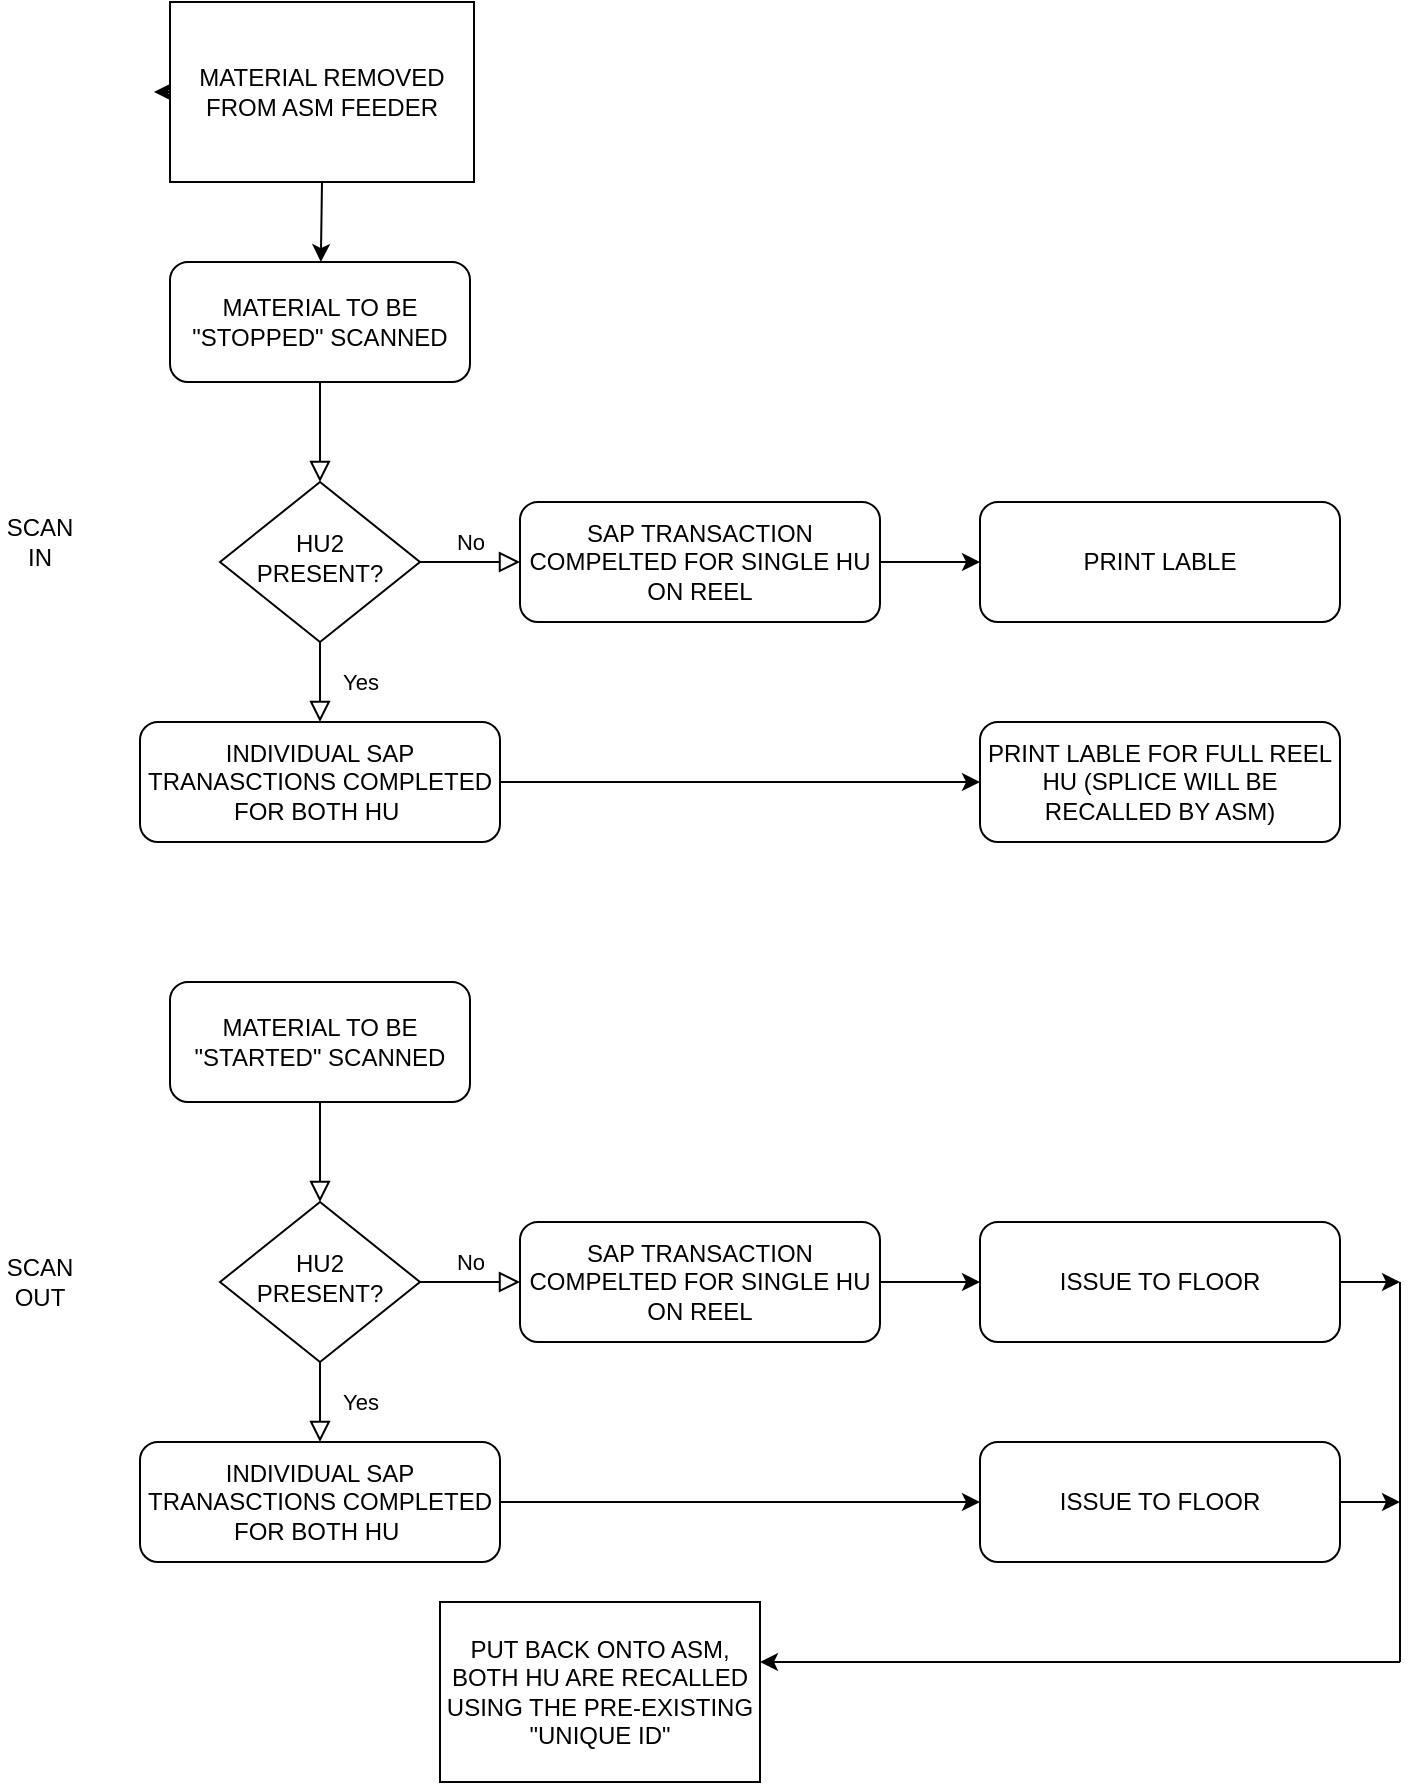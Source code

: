 <mxfile version="14.4.2" type="github">
  <diagram id="C5RBs43oDa-KdzZeNtuy" name="Page-1">
    <mxGraphModel dx="1038" dy="548" grid="1" gridSize="10" guides="1" tooltips="1" connect="1" arrows="1" fold="1" page="1" pageScale="1" pageWidth="827" pageHeight="1169" math="0" shadow="0">
      <root>
        <mxCell id="WIyWlLk6GJQsqaUBKTNV-0" />
        <mxCell id="WIyWlLk6GJQsqaUBKTNV-1" parent="WIyWlLk6GJQsqaUBKTNV-0" />
        <mxCell id="WIyWlLk6GJQsqaUBKTNV-2" value="" style="rounded=0;html=1;jettySize=auto;orthogonalLoop=1;fontSize=11;endArrow=block;endFill=0;endSize=8;strokeWidth=1;shadow=0;labelBackgroundColor=none;edgeStyle=orthogonalEdgeStyle;" parent="WIyWlLk6GJQsqaUBKTNV-1" source="WIyWlLk6GJQsqaUBKTNV-3" target="WIyWlLk6GJQsqaUBKTNV-6" edge="1">
          <mxGeometry relative="1" as="geometry" />
        </mxCell>
        <mxCell id="WIyWlLk6GJQsqaUBKTNV-3" value="MATERIAL TO BE &quot;STOPPED&quot; SCANNED" style="rounded=1;whiteSpace=wrap;html=1;fontSize=12;glass=0;strokeWidth=1;shadow=0;" parent="WIyWlLk6GJQsqaUBKTNV-1" vertex="1">
          <mxGeometry x="148" y="190" width="150" height="60" as="geometry" />
        </mxCell>
        <mxCell id="WIyWlLk6GJQsqaUBKTNV-4" value="Yes" style="rounded=0;html=1;jettySize=auto;orthogonalLoop=1;fontSize=11;endArrow=block;endFill=0;endSize=8;strokeWidth=1;shadow=0;labelBackgroundColor=none;edgeStyle=orthogonalEdgeStyle;" parent="WIyWlLk6GJQsqaUBKTNV-1" source="WIyWlLk6GJQsqaUBKTNV-6" edge="1">
          <mxGeometry y="20" relative="1" as="geometry">
            <mxPoint as="offset" />
            <mxPoint x="223" y="420" as="targetPoint" />
          </mxGeometry>
        </mxCell>
        <mxCell id="WIyWlLk6GJQsqaUBKTNV-5" value="No" style="edgeStyle=orthogonalEdgeStyle;rounded=0;html=1;jettySize=auto;orthogonalLoop=1;fontSize=11;endArrow=block;endFill=0;endSize=8;strokeWidth=1;shadow=0;labelBackgroundColor=none;" parent="WIyWlLk6GJQsqaUBKTNV-1" source="WIyWlLk6GJQsqaUBKTNV-6" target="WIyWlLk6GJQsqaUBKTNV-7" edge="1">
          <mxGeometry y="10" relative="1" as="geometry">
            <mxPoint as="offset" />
          </mxGeometry>
        </mxCell>
        <mxCell id="WIyWlLk6GJQsqaUBKTNV-6" value="HU2 PRESENT?" style="rhombus;whiteSpace=wrap;html=1;shadow=0;fontFamily=Helvetica;fontSize=12;align=center;strokeWidth=1;spacing=6;spacingTop=-4;" parent="WIyWlLk6GJQsqaUBKTNV-1" vertex="1">
          <mxGeometry x="173" y="300" width="100" height="80" as="geometry" />
        </mxCell>
        <mxCell id="WIyWlLk6GJQsqaUBKTNV-7" value="SAP TRANSACTION COMPELTED FOR SINGLE HU ON REEL" style="rounded=1;whiteSpace=wrap;html=1;fontSize=12;glass=0;strokeWidth=1;shadow=0;" parent="WIyWlLk6GJQsqaUBKTNV-1" vertex="1">
          <mxGeometry x="323" y="310" width="180" height="60" as="geometry" />
        </mxCell>
        <mxCell id="WIyWlLk6GJQsqaUBKTNV-12" value="INDIVIDUAL SAP TRANASCTIONS COMPLETED FOR BOTH HU&amp;nbsp;" style="rounded=1;whiteSpace=wrap;html=1;fontSize=12;glass=0;strokeWidth=1;shadow=0;" parent="WIyWlLk6GJQsqaUBKTNV-1" vertex="1">
          <mxGeometry x="133" y="420" width="180" height="60" as="geometry" />
        </mxCell>
        <mxCell id="18ilJ8a1d8NdQvmp0lxt-0" value="PRINT LABLE" style="rounded=1;whiteSpace=wrap;html=1;fontSize=12;glass=0;strokeWidth=1;shadow=0;" vertex="1" parent="WIyWlLk6GJQsqaUBKTNV-1">
          <mxGeometry x="553" y="310" width="180" height="60" as="geometry" />
        </mxCell>
        <mxCell id="18ilJ8a1d8NdQvmp0lxt-2" value="" style="endArrow=classic;html=1;entryX=0;entryY=0.5;entryDx=0;entryDy=0;exitX=1;exitY=0.5;exitDx=0;exitDy=0;" edge="1" parent="WIyWlLk6GJQsqaUBKTNV-1" source="WIyWlLk6GJQsqaUBKTNV-7" target="18ilJ8a1d8NdQvmp0lxt-0">
          <mxGeometry width="50" height="50" relative="1" as="geometry">
            <mxPoint x="363" y="370" as="sourcePoint" />
            <mxPoint x="413" y="320" as="targetPoint" />
          </mxGeometry>
        </mxCell>
        <mxCell id="18ilJ8a1d8NdQvmp0lxt-3" value="PRINT LABLE FOR FULL REEL HU (SPLICE WILL BE RECALLED BY ASM)" style="rounded=1;whiteSpace=wrap;html=1;fontSize=12;glass=0;strokeWidth=1;shadow=0;" vertex="1" parent="WIyWlLk6GJQsqaUBKTNV-1">
          <mxGeometry x="553" y="420" width="180" height="60" as="geometry" />
        </mxCell>
        <mxCell id="18ilJ8a1d8NdQvmp0lxt-4" value="" style="endArrow=classic;html=1;exitX=1;exitY=0.5;exitDx=0;exitDy=0;entryX=0;entryY=0.5;entryDx=0;entryDy=0;" edge="1" parent="WIyWlLk6GJQsqaUBKTNV-1" source="WIyWlLk6GJQsqaUBKTNV-12" target="18ilJ8a1d8NdQvmp0lxt-3">
          <mxGeometry width="50" height="50" relative="1" as="geometry">
            <mxPoint x="363" y="370" as="sourcePoint" />
            <mxPoint x="413" y="320" as="targetPoint" />
          </mxGeometry>
        </mxCell>
        <mxCell id="18ilJ8a1d8NdQvmp0lxt-5" value="SCAN IN" style="text;html=1;strokeColor=none;fillColor=none;align=center;verticalAlign=middle;whiteSpace=wrap;rounded=0;" vertex="1" parent="WIyWlLk6GJQsqaUBKTNV-1">
          <mxGeometry x="63" y="320" width="40" height="20" as="geometry" />
        </mxCell>
        <mxCell id="18ilJ8a1d8NdQvmp0lxt-6" value="SCAN OUT" style="text;html=1;strokeColor=none;fillColor=none;align=center;verticalAlign=middle;whiteSpace=wrap;rounded=0;" vertex="1" parent="WIyWlLk6GJQsqaUBKTNV-1">
          <mxGeometry x="63" y="690" width="40" height="20" as="geometry" />
        </mxCell>
        <mxCell id="18ilJ8a1d8NdQvmp0lxt-7" value="" style="rounded=0;html=1;jettySize=auto;orthogonalLoop=1;fontSize=11;endArrow=block;endFill=0;endSize=8;strokeWidth=1;shadow=0;labelBackgroundColor=none;edgeStyle=orthogonalEdgeStyle;" edge="1" source="18ilJ8a1d8NdQvmp0lxt-8" target="18ilJ8a1d8NdQvmp0lxt-11" parent="WIyWlLk6GJQsqaUBKTNV-1">
          <mxGeometry relative="1" as="geometry" />
        </mxCell>
        <mxCell id="18ilJ8a1d8NdQvmp0lxt-8" value="MATERIAL TO BE &quot;STARTED&quot; SCANNED" style="rounded=1;whiteSpace=wrap;html=1;fontSize=12;glass=0;strokeWidth=1;shadow=0;" vertex="1" parent="WIyWlLk6GJQsqaUBKTNV-1">
          <mxGeometry x="148" y="550" width="150" height="60" as="geometry" />
        </mxCell>
        <mxCell id="18ilJ8a1d8NdQvmp0lxt-9" value="Yes" style="rounded=0;html=1;jettySize=auto;orthogonalLoop=1;fontSize=11;endArrow=block;endFill=0;endSize=8;strokeWidth=1;shadow=0;labelBackgroundColor=none;edgeStyle=orthogonalEdgeStyle;" edge="1" source="18ilJ8a1d8NdQvmp0lxt-11" parent="WIyWlLk6GJQsqaUBKTNV-1">
          <mxGeometry y="20" relative="1" as="geometry">
            <mxPoint as="offset" />
            <mxPoint x="223" y="780" as="targetPoint" />
          </mxGeometry>
        </mxCell>
        <mxCell id="18ilJ8a1d8NdQvmp0lxt-10" value="No" style="edgeStyle=orthogonalEdgeStyle;rounded=0;html=1;jettySize=auto;orthogonalLoop=1;fontSize=11;endArrow=block;endFill=0;endSize=8;strokeWidth=1;shadow=0;labelBackgroundColor=none;" edge="1" source="18ilJ8a1d8NdQvmp0lxt-11" target="18ilJ8a1d8NdQvmp0lxt-12" parent="WIyWlLk6GJQsqaUBKTNV-1">
          <mxGeometry y="10" relative="1" as="geometry">
            <mxPoint as="offset" />
          </mxGeometry>
        </mxCell>
        <mxCell id="18ilJ8a1d8NdQvmp0lxt-11" value="HU2 PRESENT?" style="rhombus;whiteSpace=wrap;html=1;shadow=0;fontFamily=Helvetica;fontSize=12;align=center;strokeWidth=1;spacing=6;spacingTop=-4;" vertex="1" parent="WIyWlLk6GJQsqaUBKTNV-1">
          <mxGeometry x="173" y="660" width="100" height="80" as="geometry" />
        </mxCell>
        <mxCell id="18ilJ8a1d8NdQvmp0lxt-12" value="SAP TRANSACTION COMPELTED FOR SINGLE HU ON REEL" style="rounded=1;whiteSpace=wrap;html=1;fontSize=12;glass=0;strokeWidth=1;shadow=0;" vertex="1" parent="WIyWlLk6GJQsqaUBKTNV-1">
          <mxGeometry x="323" y="670" width="180" height="60" as="geometry" />
        </mxCell>
        <mxCell id="18ilJ8a1d8NdQvmp0lxt-13" value="INDIVIDUAL SAP TRANASCTIONS COMPLETED FOR BOTH HU&amp;nbsp;" style="rounded=1;whiteSpace=wrap;html=1;fontSize=12;glass=0;strokeWidth=1;shadow=0;" vertex="1" parent="WIyWlLk6GJQsqaUBKTNV-1">
          <mxGeometry x="133" y="780" width="180" height="60" as="geometry" />
        </mxCell>
        <mxCell id="18ilJ8a1d8NdQvmp0lxt-14" value="ISSUE TO FLOOR" style="rounded=1;whiteSpace=wrap;html=1;fontSize=12;glass=0;strokeWidth=1;shadow=0;" vertex="1" parent="WIyWlLk6GJQsqaUBKTNV-1">
          <mxGeometry x="553" y="670" width="180" height="60" as="geometry" />
        </mxCell>
        <mxCell id="18ilJ8a1d8NdQvmp0lxt-15" value="" style="endArrow=classic;html=1;entryX=0;entryY=0.5;entryDx=0;entryDy=0;exitX=1;exitY=0.5;exitDx=0;exitDy=0;" edge="1" source="18ilJ8a1d8NdQvmp0lxt-12" target="18ilJ8a1d8NdQvmp0lxt-14" parent="WIyWlLk6GJQsqaUBKTNV-1">
          <mxGeometry width="50" height="50" relative="1" as="geometry">
            <mxPoint x="363" y="730" as="sourcePoint" />
            <mxPoint x="413" y="680" as="targetPoint" />
          </mxGeometry>
        </mxCell>
        <mxCell id="18ilJ8a1d8NdQvmp0lxt-16" value="ISSUE TO FLOOR" style="rounded=1;whiteSpace=wrap;html=1;fontSize=12;glass=0;strokeWidth=1;shadow=0;" vertex="1" parent="WIyWlLk6GJQsqaUBKTNV-1">
          <mxGeometry x="553" y="780" width="180" height="60" as="geometry" />
        </mxCell>
        <mxCell id="18ilJ8a1d8NdQvmp0lxt-17" value="" style="endArrow=classic;html=1;exitX=1;exitY=0.5;exitDx=0;exitDy=0;entryX=0;entryY=0.5;entryDx=0;entryDy=0;" edge="1" source="18ilJ8a1d8NdQvmp0lxt-13" target="18ilJ8a1d8NdQvmp0lxt-16" parent="WIyWlLk6GJQsqaUBKTNV-1">
          <mxGeometry width="50" height="50" relative="1" as="geometry">
            <mxPoint x="363" y="730" as="sourcePoint" />
            <mxPoint x="413" y="680" as="targetPoint" />
          </mxGeometry>
        </mxCell>
        <mxCell id="18ilJ8a1d8NdQvmp0lxt-18" value="" style="endArrow=none;html=1;" edge="1" parent="WIyWlLk6GJQsqaUBKTNV-1">
          <mxGeometry width="50" height="50" relative="1" as="geometry">
            <mxPoint x="763" y="890" as="sourcePoint" />
            <mxPoint x="763" y="700" as="targetPoint" />
          </mxGeometry>
        </mxCell>
        <mxCell id="18ilJ8a1d8NdQvmp0lxt-19" value="" style="endArrow=classic;html=1;exitX=1;exitY=0.5;exitDx=0;exitDy=0;" edge="1" parent="WIyWlLk6GJQsqaUBKTNV-1" source="18ilJ8a1d8NdQvmp0lxt-14">
          <mxGeometry width="50" height="50" relative="1" as="geometry">
            <mxPoint x="363" y="860" as="sourcePoint" />
            <mxPoint x="763" y="700" as="targetPoint" />
          </mxGeometry>
        </mxCell>
        <mxCell id="18ilJ8a1d8NdQvmp0lxt-20" value="" style="endArrow=classic;html=1;exitX=1;exitY=0.5;exitDx=0;exitDy=0;" edge="1" parent="WIyWlLk6GJQsqaUBKTNV-1" source="18ilJ8a1d8NdQvmp0lxt-16">
          <mxGeometry width="50" height="50" relative="1" as="geometry">
            <mxPoint x="743" y="710" as="sourcePoint" />
            <mxPoint x="763" y="810" as="targetPoint" />
          </mxGeometry>
        </mxCell>
        <mxCell id="18ilJ8a1d8NdQvmp0lxt-21" value="" style="endArrow=classic;html=1;" edge="1" parent="WIyWlLk6GJQsqaUBKTNV-1">
          <mxGeometry width="50" height="50" relative="1" as="geometry">
            <mxPoint x="763" y="890" as="sourcePoint" />
            <mxPoint x="443" y="890" as="targetPoint" />
          </mxGeometry>
        </mxCell>
        <mxCell id="18ilJ8a1d8NdQvmp0lxt-22" value="PUT BACK ONTO ASM, BOTH HU ARE RECALLED USING THE PRE-EXISTING &quot;UNIQUE ID&quot;" style="rounded=0;whiteSpace=wrap;html=1;" vertex="1" parent="WIyWlLk6GJQsqaUBKTNV-1">
          <mxGeometry x="283" y="860" width="160" height="90" as="geometry" />
        </mxCell>
        <mxCell id="18ilJ8a1d8NdQvmp0lxt-25" style="edgeStyle=orthogonalEdgeStyle;rounded=0;orthogonalLoop=1;jettySize=auto;html=1;exitX=0;exitY=0.5;exitDx=0;exitDy=0;" edge="1" parent="WIyWlLk6GJQsqaUBKTNV-1" source="18ilJ8a1d8NdQvmp0lxt-23">
          <mxGeometry relative="1" as="geometry">
            <mxPoint x="140" y="105" as="targetPoint" />
          </mxGeometry>
        </mxCell>
        <mxCell id="18ilJ8a1d8NdQvmp0lxt-23" value="MATERIAL REMOVED FROM ASM FEEDER" style="rounded=0;whiteSpace=wrap;html=1;" vertex="1" parent="WIyWlLk6GJQsqaUBKTNV-1">
          <mxGeometry x="148" y="60" width="152" height="90" as="geometry" />
        </mxCell>
        <mxCell id="18ilJ8a1d8NdQvmp0lxt-24" value="" style="endArrow=classic;html=1;exitX=0.5;exitY=1;exitDx=0;exitDy=0;" edge="1" parent="WIyWlLk6GJQsqaUBKTNV-1" source="18ilJ8a1d8NdQvmp0lxt-23" target="WIyWlLk6GJQsqaUBKTNV-3">
          <mxGeometry width="50" height="50" relative="1" as="geometry">
            <mxPoint x="360" y="260" as="sourcePoint" />
            <mxPoint x="410" y="210" as="targetPoint" />
          </mxGeometry>
        </mxCell>
      </root>
    </mxGraphModel>
  </diagram>
</mxfile>
